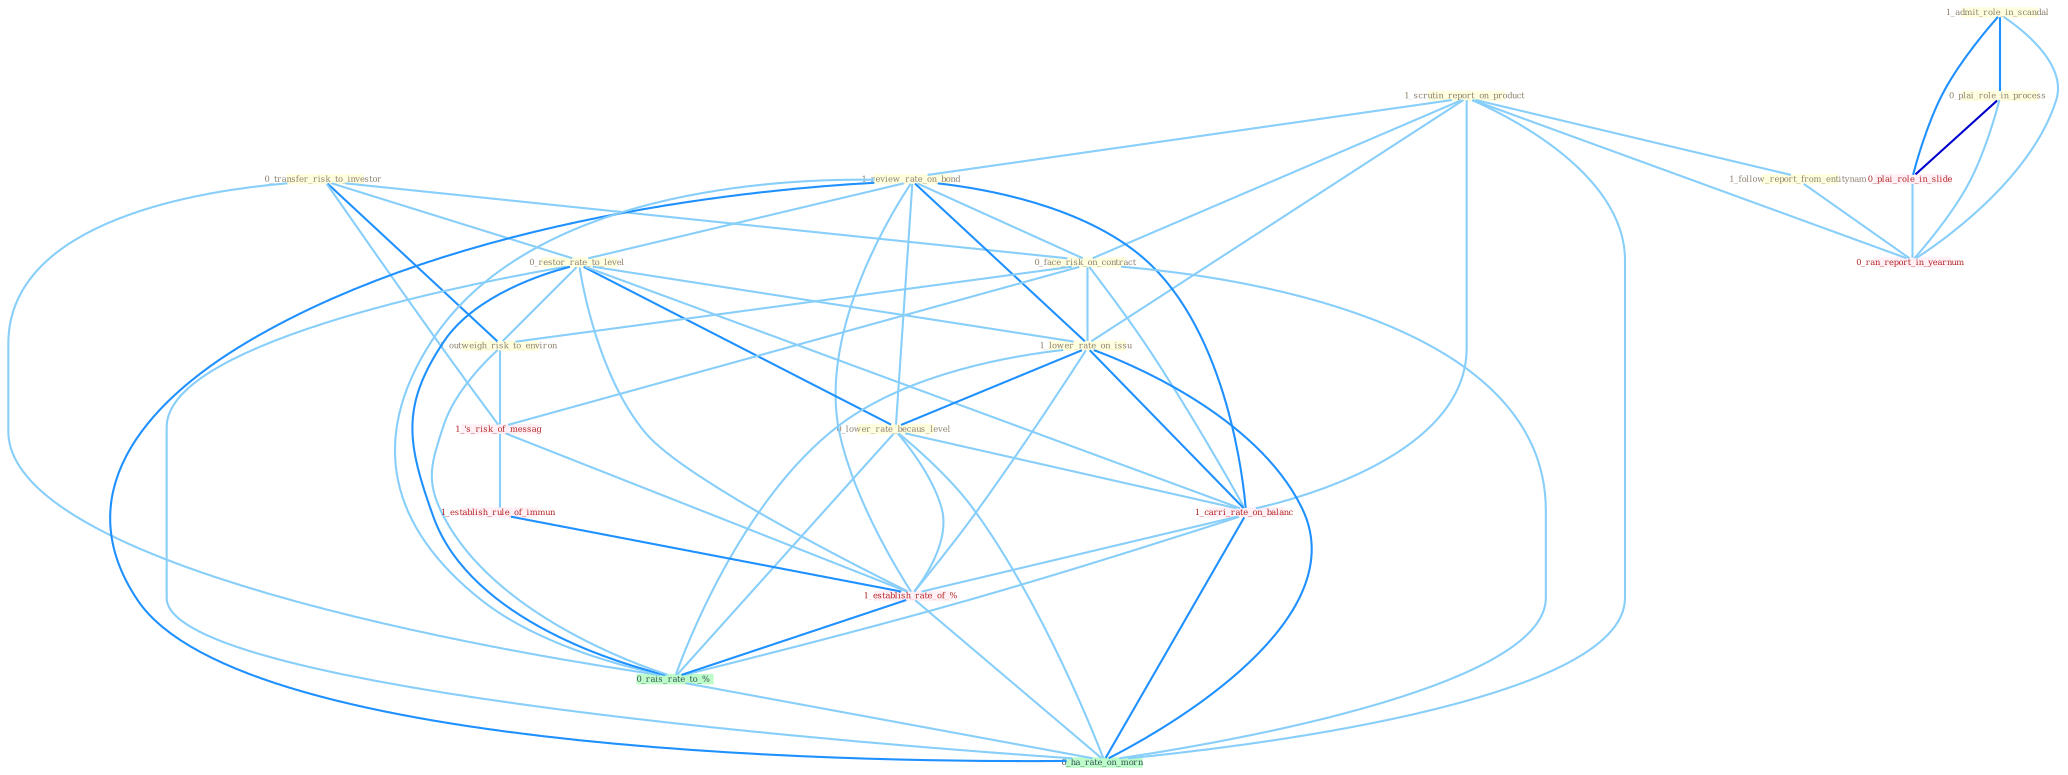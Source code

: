Graph G{ 
    node
    [shape=polygon,style=filled,width=.5,height=.06,color="#BDFCC9",fixedsize=true,fontsize=4,
    fontcolor="#2f4f4f"];
    {node
    [color="#ffffe0", fontcolor="#8b7d6b"] "1_scrutin_report_on_product " "0_transfer_risk_to_investor " "1_review_rate_on_bond " "0_restor_rate_to_level " "0_face_risk_on_contract " "1_admit_role_in_scandal " "1_lower_rate_on_issu " "1_outweigh_risk_to_environ " "1_follow_report_from_entitynam " "0_plai_role_in_process " "0_lower_rate_becaus_level "}
{node [color="#fff0f5", fontcolor="#b22222"] "0_plai_role_in_slide " "1_carri_rate_on_balanc " "1_'s_risk_of_messag " "0_ran_report_in_yearnum " "1_establish_rule_of_immun " "1_establish_rate_of_% "}
edge [color="#B0E2FF"];

	"1_scrutin_report_on_product " -- "1_review_rate_on_bond " [w="1", color="#87cefa" ];
	"1_scrutin_report_on_product " -- "0_face_risk_on_contract " [w="1", color="#87cefa" ];
	"1_scrutin_report_on_product " -- "1_lower_rate_on_issu " [w="1", color="#87cefa" ];
	"1_scrutin_report_on_product " -- "1_follow_report_from_entitynam " [w="1", color="#87cefa" ];
	"1_scrutin_report_on_product " -- "1_carri_rate_on_balanc " [w="1", color="#87cefa" ];
	"1_scrutin_report_on_product " -- "0_ran_report_in_yearnum " [w="1", color="#87cefa" ];
	"1_scrutin_report_on_product " -- "0_ha_rate_on_morn " [w="1", color="#87cefa" ];
	"0_transfer_risk_to_investor " -- "0_restor_rate_to_level " [w="1", color="#87cefa" ];
	"0_transfer_risk_to_investor " -- "0_face_risk_on_contract " [w="1", color="#87cefa" ];
	"0_transfer_risk_to_investor " -- "1_outweigh_risk_to_environ " [w="2", color="#1e90ff" , len=0.8];
	"0_transfer_risk_to_investor " -- "1_'s_risk_of_messag " [w="1", color="#87cefa" ];
	"0_transfer_risk_to_investor " -- "0_rais_rate_to_% " [w="1", color="#87cefa" ];
	"1_review_rate_on_bond " -- "0_restor_rate_to_level " [w="1", color="#87cefa" ];
	"1_review_rate_on_bond " -- "0_face_risk_on_contract " [w="1", color="#87cefa" ];
	"1_review_rate_on_bond " -- "1_lower_rate_on_issu " [w="2", color="#1e90ff" , len=0.8];
	"1_review_rate_on_bond " -- "0_lower_rate_becaus_level " [w="1", color="#87cefa" ];
	"1_review_rate_on_bond " -- "1_carri_rate_on_balanc " [w="2", color="#1e90ff" , len=0.8];
	"1_review_rate_on_bond " -- "1_establish_rate_of_% " [w="1", color="#87cefa" ];
	"1_review_rate_on_bond " -- "0_rais_rate_to_% " [w="1", color="#87cefa" ];
	"1_review_rate_on_bond " -- "0_ha_rate_on_morn " [w="2", color="#1e90ff" , len=0.8];
	"0_restor_rate_to_level " -- "1_lower_rate_on_issu " [w="1", color="#87cefa" ];
	"0_restor_rate_to_level " -- "1_outweigh_risk_to_environ " [w="1", color="#87cefa" ];
	"0_restor_rate_to_level " -- "0_lower_rate_becaus_level " [w="2", color="#1e90ff" , len=0.8];
	"0_restor_rate_to_level " -- "1_carri_rate_on_balanc " [w="1", color="#87cefa" ];
	"0_restor_rate_to_level " -- "1_establish_rate_of_% " [w="1", color="#87cefa" ];
	"0_restor_rate_to_level " -- "0_rais_rate_to_% " [w="2", color="#1e90ff" , len=0.8];
	"0_restor_rate_to_level " -- "0_ha_rate_on_morn " [w="1", color="#87cefa" ];
	"0_face_risk_on_contract " -- "1_lower_rate_on_issu " [w="1", color="#87cefa" ];
	"0_face_risk_on_contract " -- "1_outweigh_risk_to_environ " [w="1", color="#87cefa" ];
	"0_face_risk_on_contract " -- "1_carri_rate_on_balanc " [w="1", color="#87cefa" ];
	"0_face_risk_on_contract " -- "1_'s_risk_of_messag " [w="1", color="#87cefa" ];
	"0_face_risk_on_contract " -- "0_ha_rate_on_morn " [w="1", color="#87cefa" ];
	"1_admit_role_in_scandal " -- "0_plai_role_in_process " [w="2", color="#1e90ff" , len=0.8];
	"1_admit_role_in_scandal " -- "0_plai_role_in_slide " [w="2", color="#1e90ff" , len=0.8];
	"1_admit_role_in_scandal " -- "0_ran_report_in_yearnum " [w="1", color="#87cefa" ];
	"1_lower_rate_on_issu " -- "0_lower_rate_becaus_level " [w="2", color="#1e90ff" , len=0.8];
	"1_lower_rate_on_issu " -- "1_carri_rate_on_balanc " [w="2", color="#1e90ff" , len=0.8];
	"1_lower_rate_on_issu " -- "1_establish_rate_of_% " [w="1", color="#87cefa" ];
	"1_lower_rate_on_issu " -- "0_rais_rate_to_% " [w="1", color="#87cefa" ];
	"1_lower_rate_on_issu " -- "0_ha_rate_on_morn " [w="2", color="#1e90ff" , len=0.8];
	"1_outweigh_risk_to_environ " -- "1_'s_risk_of_messag " [w="1", color="#87cefa" ];
	"1_outweigh_risk_to_environ " -- "0_rais_rate_to_% " [w="1", color="#87cefa" ];
	"1_follow_report_from_entitynam " -- "0_ran_report_in_yearnum " [w="1", color="#87cefa" ];
	"0_plai_role_in_process " -- "0_plai_role_in_slide " [w="3", color="#0000cd" , len=0.6];
	"0_plai_role_in_process " -- "0_ran_report_in_yearnum " [w="1", color="#87cefa" ];
	"0_lower_rate_becaus_level " -- "1_carri_rate_on_balanc " [w="1", color="#87cefa" ];
	"0_lower_rate_becaus_level " -- "1_establish_rate_of_% " [w="1", color="#87cefa" ];
	"0_lower_rate_becaus_level " -- "0_rais_rate_to_% " [w="1", color="#87cefa" ];
	"0_lower_rate_becaus_level " -- "0_ha_rate_on_morn " [w="1", color="#87cefa" ];
	"0_plai_role_in_slide " -- "0_ran_report_in_yearnum " [w="1", color="#87cefa" ];
	"1_carri_rate_on_balanc " -- "1_establish_rate_of_% " [w="1", color="#87cefa" ];
	"1_carri_rate_on_balanc " -- "0_rais_rate_to_% " [w="1", color="#87cefa" ];
	"1_carri_rate_on_balanc " -- "0_ha_rate_on_morn " [w="2", color="#1e90ff" , len=0.8];
	"1_'s_risk_of_messag " -- "1_establish_rule_of_immun " [w="1", color="#87cefa" ];
	"1_'s_risk_of_messag " -- "1_establish_rate_of_% " [w="1", color="#87cefa" ];
	"1_establish_rule_of_immun " -- "1_establish_rate_of_% " [w="2", color="#1e90ff" , len=0.8];
	"1_establish_rate_of_% " -- "0_rais_rate_to_% " [w="2", color="#1e90ff" , len=0.8];
	"1_establish_rate_of_% " -- "0_ha_rate_on_morn " [w="1", color="#87cefa" ];
	"0_rais_rate_to_% " -- "0_ha_rate_on_morn " [w="1", color="#87cefa" ];
}